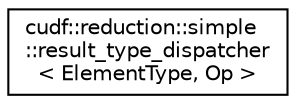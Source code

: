 digraph "Graphical Class Hierarchy"
{
  edge [fontname="Helvetica",fontsize="10",labelfontname="Helvetica",labelfontsize="10"];
  node [fontname="Helvetica",fontsize="10",shape=record];
  rankdir="LR";
  Node0 [label="cudf::reduction::simple\l::result_type_dispatcher\l\< ElementType, Op \>",height=0.2,width=0.4,color="black", fillcolor="white", style="filled",URL="$structcudf_1_1reduction_1_1simple_1_1result__type__dispatcher.html"];
}
